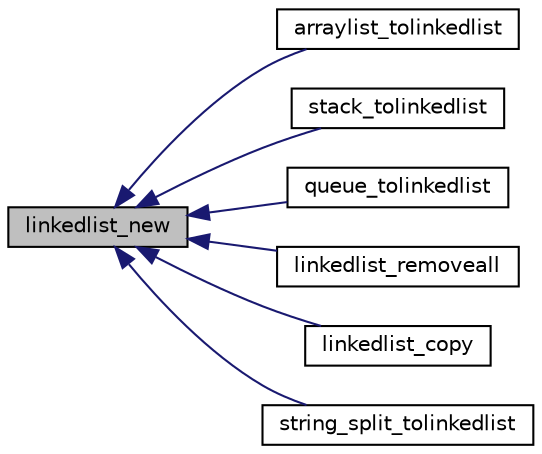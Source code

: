 digraph "linkedlist_new"
{
 // INTERACTIVE_SVG=YES
  edge [fontname="Helvetica",fontsize="10",labelfontname="Helvetica",labelfontsize="10"];
  node [fontname="Helvetica",fontsize="10",shape=record];
  rankdir="LR";
  Node1 [label="linkedlist_new",height=0.2,width=0.4,color="black", fillcolor="grey75", style="filled", fontcolor="black"];
  Node1 -> Node2 [dir="back",color="midnightblue",fontsize="10",style="solid",fontname="Helvetica"];
  Node2 [label="arraylist_tolinkedlist",height=0.2,width=0.4,color="black", fillcolor="white", style="filled",URL="$conversions_8h.html#a165cf73b0e2f7d0e2fa446db6eeae5b7"];
  Node1 -> Node3 [dir="back",color="midnightblue",fontsize="10",style="solid",fontname="Helvetica"];
  Node3 [label="stack_tolinkedlist",height=0.2,width=0.4,color="black", fillcolor="white", style="filled",URL="$conversions_8h.html#a20f9b3d175e3a2e4542cfc6ce419d738"];
  Node1 -> Node4 [dir="back",color="midnightblue",fontsize="10",style="solid",fontname="Helvetica"];
  Node4 [label="queue_tolinkedlist",height=0.2,width=0.4,color="black", fillcolor="white", style="filled",URL="$conversions_8h.html#a476210bc63859e52b4ede0be00610ca6"];
  Node1 -> Node5 [dir="back",color="midnightblue",fontsize="10",style="solid",fontname="Helvetica"];
  Node5 [label="linkedlist_removeall",height=0.2,width=0.4,color="black", fillcolor="white", style="filled",URL="$linkedlist_8h.html#a3483002eca4c35f5735aae151ff667de"];
  Node1 -> Node6 [dir="back",color="midnightblue",fontsize="10",style="solid",fontname="Helvetica"];
  Node6 [label="linkedlist_copy",height=0.2,width=0.4,color="black", fillcolor="white", style="filled",URL="$linkedlist_8h.html#a2a4f9f3c84591582c120f40a15c825f2"];
  Node1 -> Node7 [dir="back",color="midnightblue",fontsize="10",style="solid",fontname="Helvetica"];
  Node7 [label="string_split_tolinkedlist",height=0.2,width=0.4,color="black", fillcolor="white", style="filled",URL="$string_8h.html#a5eefbd3a4e20c4bbaa364a1df17c5b6e"];
}
